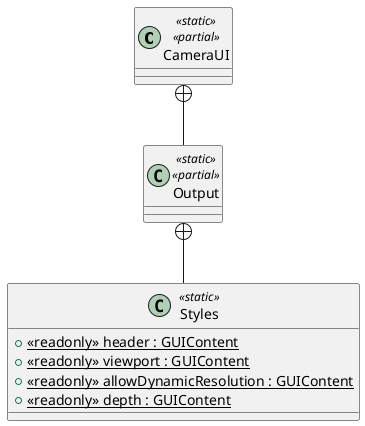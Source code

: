 @startuml
class CameraUI <<static>> <<partial>> {
}
class Output <<static>> <<partial>> {
}
class Styles <<static>> {
    + {static} <<readonly>> header : GUIContent
    + {static} <<readonly>> viewport : GUIContent
    + {static} <<readonly>> allowDynamicResolution : GUIContent
    + {static} <<readonly>> depth : GUIContent
}
CameraUI +-- Output
Output +-- Styles
@enduml
